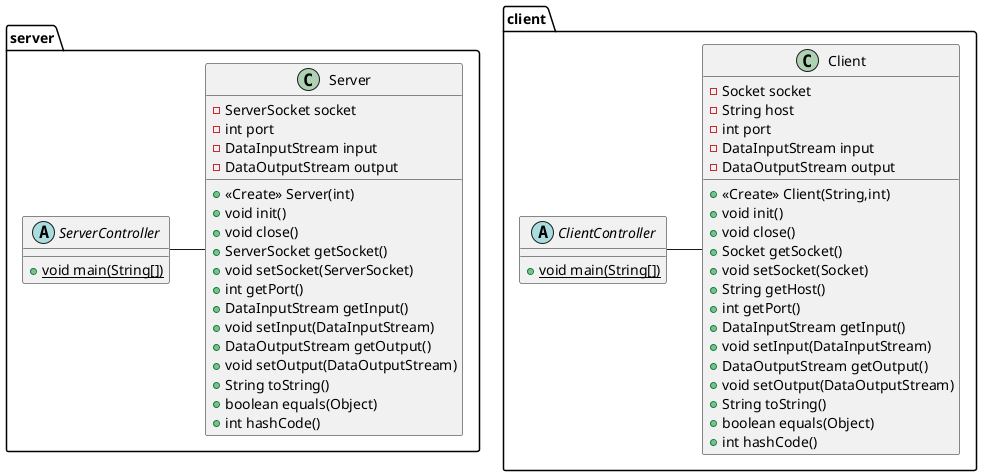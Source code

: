 @startuml
abstract class server.ServerController {
+ {static} void main(String[])
}
class server.Server {
- ServerSocket socket
- int port
- DataInputStream input
- DataOutputStream output
+ <<Create>> Server(int)
+ void init()
+ void close()
+ ServerSocket getSocket()
+ void setSocket(ServerSocket)
+ int getPort()
+ DataInputStream getInput()
+ void setInput(DataInputStream)
+ DataOutputStream getOutput()
+ void setOutput(DataOutputStream)
+ String toString()
+ boolean equals(Object)
+ int hashCode()
}
abstract class client.ClientController {
+ {static} void main(String[])
}
class client.Client {
- Socket socket
- String host
- int port
- DataInputStream input
- DataOutputStream output
+ <<Create>> Client(String,int)
+ void init()
+ void close()
+ Socket getSocket()
+ void setSocket(Socket)
+ String getHost()
+ int getPort()
+ DataInputStream getInput()
+ void setInput(DataInputStream)
+ DataOutputStream getOutput()
+ void setOutput(DataOutputStream)
+ String toString()
+ boolean equals(Object)
+ int hashCode()
}

server.ServerController - server.Server
client.ClientController - client.Client
@enduml